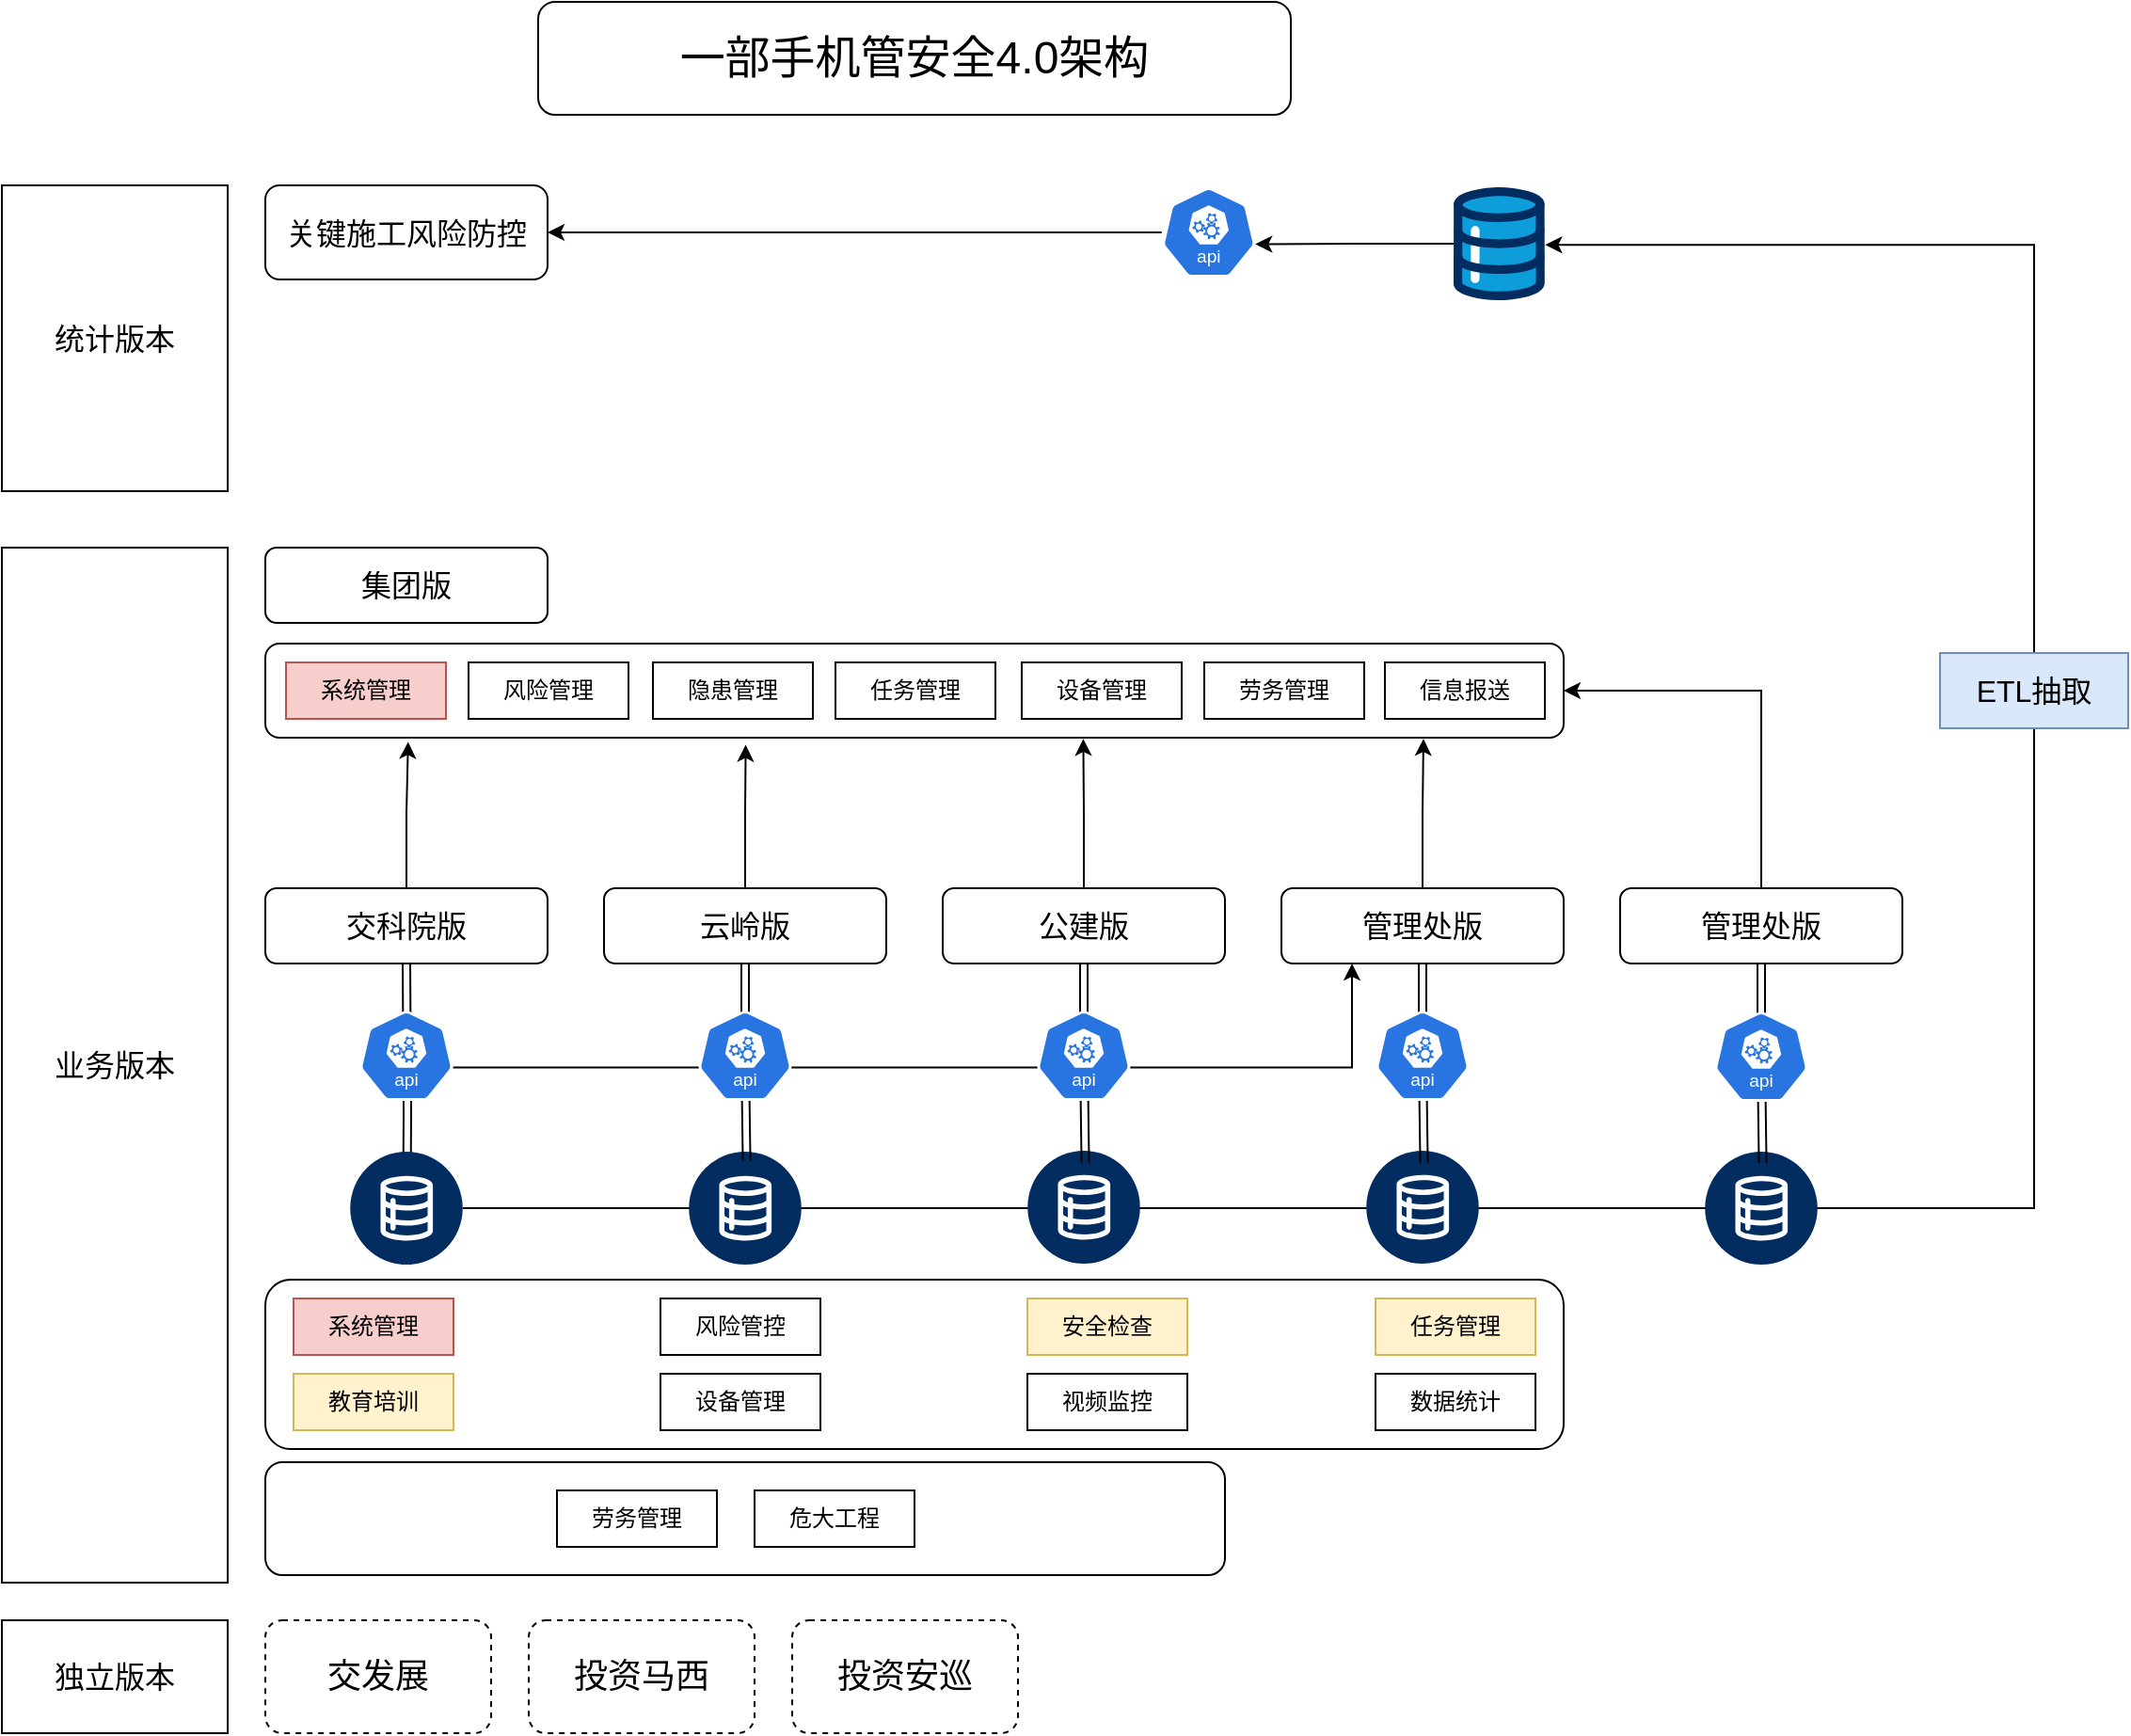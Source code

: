 <mxfile version="26.0.4">
  <diagram name="第 1 页" id="hRdyBuIe_j8G2PpD1SFF">
    <mxGraphModel dx="1050" dy="557" grid="1" gridSize="10" guides="1" tooltips="1" connect="1" arrows="1" fold="1" page="1" pageScale="1" pageWidth="827" pageHeight="1169" math="0" shadow="0">
      <root>
        <mxCell id="0" />
        <mxCell id="1" parent="0" />
        <mxCell id="npg-B8WdXjfn3l7shgS7-78" style="edgeStyle=orthogonalEdgeStyle;rounded=0;orthogonalLoop=1;jettySize=auto;html=1;entryX=1.006;entryY=0.51;entryDx=0;entryDy=0;entryPerimeter=0;" parent="1" source="npg-B8WdXjfn3l7shgS7-51" target="npg-B8WdXjfn3l7shgS7-77" edge="1">
          <mxGeometry relative="1" as="geometry">
            <Array as="points">
              <mxPoint x="1090" y="661" />
              <mxPoint x="1090" y="149" />
            </Array>
          </mxGeometry>
        </mxCell>
        <mxCell id="npg-B8WdXjfn3l7shgS7-1" value="&lt;font style=&quot;font-size: 24px;&quot;&gt;一部手机管安全4.0架构&lt;/font&gt;" style="rounded=1;whiteSpace=wrap;html=1;" parent="1" vertex="1">
          <mxGeometry x="295" y="20" width="400" height="60" as="geometry" />
        </mxCell>
        <mxCell id="npg-B8WdXjfn3l7shgS7-2" value="&lt;font style=&quot;font-size: 16px;&quot;&gt;云岭版&lt;/font&gt;" style="rounded=1;whiteSpace=wrap;html=1;" parent="1" vertex="1">
          <mxGeometry x="330" y="491" width="150" height="40" as="geometry" />
        </mxCell>
        <mxCell id="npg-B8WdXjfn3l7shgS7-3" value="&lt;font style=&quot;font-size: 16px;&quot;&gt;交科院版&lt;/font&gt;" style="rounded=1;whiteSpace=wrap;html=1;" parent="1" vertex="1">
          <mxGeometry x="150" y="491" width="150" height="40" as="geometry" />
        </mxCell>
        <mxCell id="npg-B8WdXjfn3l7shgS7-4" value="&lt;font style=&quot;font-size: 16px;&quot;&gt;公建版&lt;/font&gt;" style="rounded=1;whiteSpace=wrap;html=1;" parent="1" vertex="1">
          <mxGeometry x="510" y="491" width="150" height="40" as="geometry" />
        </mxCell>
        <mxCell id="npg-B8WdXjfn3l7shgS7-5" value="&lt;font style=&quot;font-size: 16px;&quot;&gt;管理处版&lt;/font&gt;" style="rounded=1;whiteSpace=wrap;html=1;" parent="1" vertex="1">
          <mxGeometry x="690" y="491" width="150" height="40" as="geometry" />
        </mxCell>
        <mxCell id="npg-B8WdXjfn3l7shgS7-6" value="&lt;font style=&quot;font-size: 18px;&quot;&gt;交发展&lt;/font&gt;" style="rounded=1;whiteSpace=wrap;html=1;dashed=1;" parent="1" vertex="1">
          <mxGeometry x="150" y="880" width="120" height="60" as="geometry" />
        </mxCell>
        <mxCell id="npg-B8WdXjfn3l7shgS7-7" value="&lt;font style=&quot;font-size: 18px;&quot;&gt;投资马西&lt;/font&gt;" style="rounded=1;whiteSpace=wrap;html=1;dashed=1;" parent="1" vertex="1">
          <mxGeometry x="290" y="880" width="120" height="60" as="geometry" />
        </mxCell>
        <mxCell id="npg-B8WdXjfn3l7shgS7-8" value="&lt;font style=&quot;font-size: 18px;&quot;&gt;投资安巡&lt;/font&gt;" style="rounded=1;whiteSpace=wrap;html=1;dashed=1;" parent="1" vertex="1">
          <mxGeometry x="430" y="880" width="120" height="60" as="geometry" />
        </mxCell>
        <mxCell id="npg-B8WdXjfn3l7shgS7-9" value="&lt;font style=&quot;font-size: 16px;&quot;&gt;集团版&lt;/font&gt;" style="rounded=1;whiteSpace=wrap;html=1;" parent="1" vertex="1">
          <mxGeometry x="150" y="310" width="150" height="40" as="geometry" />
        </mxCell>
        <mxCell id="npg-B8WdXjfn3l7shgS7-10" value="&lt;font style=&quot;font-size: 16px;&quot;&gt;关键施工风险防控&lt;/font&gt;" style="rounded=1;whiteSpace=wrap;html=1;" parent="1" vertex="1">
          <mxGeometry x="150" y="117.5" width="150" height="50" as="geometry" />
        </mxCell>
        <mxCell id="npg-B8WdXjfn3l7shgS7-13" value="&lt;font style=&quot;font-size: 16px;&quot;&gt;独立版本&lt;/font&gt;" style="rounded=0;whiteSpace=wrap;html=1;" parent="1" vertex="1">
          <mxGeometry x="10" y="880" width="120" height="60" as="geometry" />
        </mxCell>
        <mxCell id="npg-B8WdXjfn3l7shgS7-14" value="&lt;font style=&quot;font-size: 16px;&quot;&gt;业务版本&lt;/font&gt;" style="rounded=0;whiteSpace=wrap;html=1;" parent="1" vertex="1">
          <mxGeometry x="10" y="310" width="120" height="550" as="geometry" />
        </mxCell>
        <mxCell id="npg-B8WdXjfn3l7shgS7-15" value="&lt;font style=&quot;font-size: 16px;&quot;&gt;统计版本&lt;/font&gt;" style="rounded=0;whiteSpace=wrap;html=1;" parent="1" vertex="1">
          <mxGeometry x="10" y="117.5" width="120" height="162.5" as="geometry" />
        </mxCell>
        <mxCell id="npg-B8WdXjfn3l7shgS7-18" value="" style="rounded=1;whiteSpace=wrap;html=1;" parent="1" vertex="1">
          <mxGeometry x="150" y="699" width="690" height="90" as="geometry" />
        </mxCell>
        <mxCell id="npg-B8WdXjfn3l7shgS7-19" value="系统管理" style="rounded=0;whiteSpace=wrap;html=1;fillColor=#f8cecc;strokeColor=#b85450;" parent="1" vertex="1">
          <mxGeometry x="165" y="709" width="85" height="30" as="geometry" />
        </mxCell>
        <mxCell id="npg-B8WdXjfn3l7shgS7-20" value="风险管控" style="rounded=0;whiteSpace=wrap;html=1;" parent="1" vertex="1">
          <mxGeometry x="360" y="709" width="85" height="30" as="geometry" />
        </mxCell>
        <mxCell id="npg-B8WdXjfn3l7shgS7-32" value="" style="rounded=1;whiteSpace=wrap;html=1;" parent="1" vertex="1">
          <mxGeometry x="150" y="796" width="510" height="60" as="geometry" />
        </mxCell>
        <mxCell id="npg-B8WdXjfn3l7shgS7-22" value="危大工程" style="rounded=0;whiteSpace=wrap;html=1;" parent="1" vertex="1">
          <mxGeometry x="410" y="811" width="85" height="30" as="geometry" />
        </mxCell>
        <mxCell id="npg-B8WdXjfn3l7shgS7-23" value="安全检查" style="rounded=0;whiteSpace=wrap;html=1;fillColor=#fff2cc;strokeColor=#d6b656;" parent="1" vertex="1">
          <mxGeometry x="555" y="709" width="85" height="30" as="geometry" />
        </mxCell>
        <mxCell id="npg-B8WdXjfn3l7shgS7-24" value="任务管理" style="rounded=0;whiteSpace=wrap;html=1;fillColor=#fff2cc;strokeColor=#d6b656;" parent="1" vertex="1">
          <mxGeometry x="740" y="709" width="85" height="30" as="geometry" />
        </mxCell>
        <mxCell id="npg-B8WdXjfn3l7shgS7-25" value="劳务管理" style="rounded=0;whiteSpace=wrap;html=1;" parent="1" vertex="1">
          <mxGeometry x="305" y="811" width="85" height="30" as="geometry" />
        </mxCell>
        <mxCell id="npg-B8WdXjfn3l7shgS7-26" value="设备管理" style="rounded=0;whiteSpace=wrap;html=1;" parent="1" vertex="1">
          <mxGeometry x="360" y="749" width="85" height="30" as="geometry" />
        </mxCell>
        <mxCell id="npg-B8WdXjfn3l7shgS7-28" value="视频监控" style="rounded=0;whiteSpace=wrap;html=1;" parent="1" vertex="1">
          <mxGeometry x="555" y="749" width="85" height="30" as="geometry" />
        </mxCell>
        <mxCell id="npg-B8WdXjfn3l7shgS7-30" value="教育培训" style="rounded=0;whiteSpace=wrap;html=1;fillColor=#fff2cc;strokeColor=#d6b656;" parent="1" vertex="1">
          <mxGeometry x="165" y="749" width="85" height="30" as="geometry" />
        </mxCell>
        <mxCell id="npg-B8WdXjfn3l7shgS7-31" value="数据统计" style="rounded=0;whiteSpace=wrap;html=1;" parent="1" vertex="1">
          <mxGeometry x="740" y="749" width="85" height="30" as="geometry" />
        </mxCell>
        <mxCell id="npg-B8WdXjfn3l7shgS7-38" style="edgeStyle=orthogonalEdgeStyle;rounded=0;orthogonalLoop=1;jettySize=auto;html=1;exitX=0.5;exitY=1;exitDx=0;exitDy=0;shape=link;" parent="1" target="npg-B8WdXjfn3l7shgS7-3" edge="1">
          <mxGeometry relative="1" as="geometry">
            <mxPoint x="225" y="691" as="sourcePoint" />
          </mxGeometry>
        </mxCell>
        <mxCell id="npg-B8WdXjfn3l7shgS7-72" style="edgeStyle=orthogonalEdgeStyle;rounded=0;orthogonalLoop=1;jettySize=auto;html=1;exitX=0.995;exitY=0.63;exitDx=0;exitDy=0;exitPerimeter=0;entryX=0.25;entryY=1;entryDx=0;entryDy=0;" parent="1" source="npg-B8WdXjfn3l7shgS7-45" target="npg-B8WdXjfn3l7shgS7-5" edge="1">
          <mxGeometry relative="1" as="geometry" />
        </mxCell>
        <mxCell id="npg-B8WdXjfn3l7shgS7-45" value="" style="aspect=fixed;sketch=0;html=1;dashed=0;whitespace=wrap;verticalLabelPosition=bottom;verticalAlign=top;fillColor=#2875E2;strokeColor=#ffffff;points=[[0.005,0.63,0],[0.1,0.2,0],[0.9,0.2,0],[0.5,0,0],[0.995,0.63,0],[0.72,0.99,0],[0.5,1,0],[0.28,0.99,0]];shape=mxgraph.kubernetes.icon2;kubernetesLabel=1;prIcon=api" parent="1" vertex="1">
          <mxGeometry x="200" y="556" width="50" height="48" as="geometry" />
        </mxCell>
        <mxCell id="npg-B8WdXjfn3l7shgS7-51" value="" style="verticalLabelPosition=bottom;aspect=fixed;html=1;shape=mxgraph.salesforce.data2;" parent="1" vertex="1">
          <mxGeometry x="195" y="631" width="60" height="60" as="geometry" />
        </mxCell>
        <mxCell id="npg-B8WdXjfn3l7shgS7-52" value="" style="verticalLabelPosition=bottom;aspect=fixed;html=1;shape=mxgraph.salesforce.data2;" parent="1" vertex="1">
          <mxGeometry x="375" y="631" width="60" height="60" as="geometry" />
        </mxCell>
        <mxCell id="npg-B8WdXjfn3l7shgS7-53" value="" style="verticalLabelPosition=bottom;aspect=fixed;html=1;shape=mxgraph.salesforce.data2;" parent="1" vertex="1">
          <mxGeometry x="555" y="630.5" width="60" height="60" as="geometry" />
        </mxCell>
        <mxCell id="npg-B8WdXjfn3l7shgS7-54" value="" style="verticalLabelPosition=bottom;aspect=fixed;html=1;shape=mxgraph.salesforce.data2;" parent="1" vertex="1">
          <mxGeometry x="735" y="630.5" width="60" height="60" as="geometry" />
        </mxCell>
        <mxCell id="npg-B8WdXjfn3l7shgS7-56" value="" style="rounded=1;whiteSpace=wrap;html=1;" parent="1" vertex="1">
          <mxGeometry x="150" y="361" width="690" height="50" as="geometry" />
        </mxCell>
        <mxCell id="npg-B8WdXjfn3l7shgS7-57" value="系统管理" style="rounded=0;whiteSpace=wrap;html=1;fillColor=#f8cecc;strokeColor=#b85450;" parent="1" vertex="1">
          <mxGeometry x="161" y="371" width="85" height="30" as="geometry" />
        </mxCell>
        <mxCell id="npg-B8WdXjfn3l7shgS7-58" value="风险管理" style="rounded=0;whiteSpace=wrap;html=1;" parent="1" vertex="1">
          <mxGeometry x="258" y="371" width="85" height="30" as="geometry" />
        </mxCell>
        <mxCell id="npg-B8WdXjfn3l7shgS7-61" value="隐患管理" style="rounded=0;whiteSpace=wrap;html=1;" parent="1" vertex="1">
          <mxGeometry x="356" y="371" width="85" height="30" as="geometry" />
        </mxCell>
        <mxCell id="npg-B8WdXjfn3l7shgS7-62" value="任务管理" style="rounded=0;whiteSpace=wrap;html=1;" parent="1" vertex="1">
          <mxGeometry x="453" y="371" width="85" height="30" as="geometry" />
        </mxCell>
        <mxCell id="npg-B8WdXjfn3l7shgS7-63" value="劳务管理" style="rounded=0;whiteSpace=wrap;html=1;" parent="1" vertex="1">
          <mxGeometry x="649" y="371" width="85" height="30" as="geometry" />
        </mxCell>
        <mxCell id="npg-B8WdXjfn3l7shgS7-64" value="设备管理" style="rounded=0;whiteSpace=wrap;html=1;" parent="1" vertex="1">
          <mxGeometry x="552" y="371" width="85" height="30" as="geometry" />
        </mxCell>
        <mxCell id="npg-B8WdXjfn3l7shgS7-66" value="信息报送" style="rounded=0;whiteSpace=wrap;html=1;" parent="1" vertex="1">
          <mxGeometry x="745" y="371" width="85" height="30" as="geometry" />
        </mxCell>
        <mxCell id="npg-B8WdXjfn3l7shgS7-68" style="edgeStyle=orthogonalEdgeStyle;rounded=0;orthogonalLoop=1;jettySize=auto;html=1;exitX=0.5;exitY=1;exitDx=0;exitDy=0;entryX=0.513;entryY=0.08;entryDx=0;entryDy=0;entryPerimeter=0;shape=link;" parent="1" source="npg-B8WdXjfn3l7shgS7-2" target="npg-B8WdXjfn3l7shgS7-52" edge="1">
          <mxGeometry relative="1" as="geometry" />
        </mxCell>
        <mxCell id="npg-B8WdXjfn3l7shgS7-69" style="edgeStyle=orthogonalEdgeStyle;rounded=0;orthogonalLoop=1;jettySize=auto;html=1;exitX=0.5;exitY=1;exitDx=0;exitDy=0;entryX=0.513;entryY=0.102;entryDx=0;entryDy=0;entryPerimeter=0;shape=link;" parent="1" source="npg-B8WdXjfn3l7shgS7-4" target="npg-B8WdXjfn3l7shgS7-53" edge="1">
          <mxGeometry relative="1" as="geometry" />
        </mxCell>
        <mxCell id="npg-B8WdXjfn3l7shgS7-46" value="" style="aspect=fixed;sketch=0;html=1;dashed=0;whitespace=wrap;verticalLabelPosition=bottom;verticalAlign=top;fillColor=#2875E2;strokeColor=#ffffff;points=[[0.005,0.63,0],[0.1,0.2,0],[0.9,0.2,0],[0.5,0,0],[0.995,0.63,0],[0.72,0.99,0],[0.5,1,0],[0.28,0.99,0]];shape=mxgraph.kubernetes.icon2;kubernetesLabel=1;prIcon=api" parent="1" vertex="1">
          <mxGeometry x="380" y="556" width="50" height="48" as="geometry" />
        </mxCell>
        <mxCell id="npg-B8WdXjfn3l7shgS7-70" style="edgeStyle=orthogonalEdgeStyle;rounded=0;orthogonalLoop=1;jettySize=auto;html=1;exitX=0.5;exitY=1;exitDx=0;exitDy=0;entryX=0.513;entryY=0.102;entryDx=0;entryDy=0;entryPerimeter=0;shape=link;" parent="1" source="npg-B8WdXjfn3l7shgS7-5" target="npg-B8WdXjfn3l7shgS7-54" edge="1">
          <mxGeometry relative="1" as="geometry" />
        </mxCell>
        <mxCell id="npg-B8WdXjfn3l7shgS7-47" value="" style="aspect=fixed;sketch=0;html=1;dashed=0;whitespace=wrap;verticalLabelPosition=bottom;verticalAlign=top;fillColor=#2875E2;strokeColor=#ffffff;points=[[0.005,0.63,0],[0.1,0.2,0],[0.9,0.2,0],[0.5,0,0],[0.995,0.63,0],[0.72,0.99,0],[0.5,1,0],[0.28,0.99,0]];shape=mxgraph.kubernetes.icon2;kubernetesLabel=1;prIcon=api" parent="1" vertex="1">
          <mxGeometry x="560" y="556" width="50" height="48" as="geometry" />
        </mxCell>
        <mxCell id="npg-B8WdXjfn3l7shgS7-48" value="" style="aspect=fixed;sketch=0;html=1;dashed=0;whitespace=wrap;verticalLabelPosition=bottom;verticalAlign=top;fillColor=#2875E2;strokeColor=#ffffff;points=[[0.005,0.63,0],[0.1,0.2,0],[0.9,0.2,0],[0.5,0,0],[0.995,0.63,0],[0.72,0.99,0],[0.5,1,0],[0.28,0.99,0]];shape=mxgraph.kubernetes.icon2;kubernetesLabel=1;prIcon=api" parent="1" vertex="1">
          <mxGeometry x="740" y="556" width="50" height="48" as="geometry" />
        </mxCell>
        <mxCell id="npg-B8WdXjfn3l7shgS7-73" style="edgeStyle=orthogonalEdgeStyle;rounded=0;orthogonalLoop=1;jettySize=auto;html=1;entryX=0.11;entryY=1.044;entryDx=0;entryDy=0;entryPerimeter=0;" parent="1" source="npg-B8WdXjfn3l7shgS7-3" target="npg-B8WdXjfn3l7shgS7-56" edge="1">
          <mxGeometry relative="1" as="geometry" />
        </mxCell>
        <mxCell id="npg-B8WdXjfn3l7shgS7-74" style="edgeStyle=orthogonalEdgeStyle;rounded=0;orthogonalLoop=1;jettySize=auto;html=1;entryX=0.37;entryY=1.076;entryDx=0;entryDy=0;entryPerimeter=0;" parent="1" source="npg-B8WdXjfn3l7shgS7-2" target="npg-B8WdXjfn3l7shgS7-56" edge="1">
          <mxGeometry relative="1" as="geometry" />
        </mxCell>
        <mxCell id="npg-B8WdXjfn3l7shgS7-75" style="edgeStyle=orthogonalEdgeStyle;rounded=0;orthogonalLoop=1;jettySize=auto;html=1;entryX=0.63;entryY=1.012;entryDx=0;entryDy=0;entryPerimeter=0;" parent="1" source="npg-B8WdXjfn3l7shgS7-4" target="npg-B8WdXjfn3l7shgS7-56" edge="1">
          <mxGeometry relative="1" as="geometry" />
        </mxCell>
        <mxCell id="npg-B8WdXjfn3l7shgS7-76" style="edgeStyle=orthogonalEdgeStyle;rounded=0;orthogonalLoop=1;jettySize=auto;html=1;entryX=0.892;entryY=1.012;entryDx=0;entryDy=0;entryPerimeter=0;" parent="1" source="npg-B8WdXjfn3l7shgS7-5" target="npg-B8WdXjfn3l7shgS7-56" edge="1">
          <mxGeometry relative="1" as="geometry" />
        </mxCell>
        <mxCell id="npg-B8WdXjfn3l7shgS7-77" value="" style="verticalLabelPosition=bottom;aspect=fixed;html=1;shape=mxgraph.salesforce.data;" parent="1" vertex="1">
          <mxGeometry x="781.4" y="118.5" width="48.6" height="60" as="geometry" />
        </mxCell>
        <mxCell id="npg-B8WdXjfn3l7shgS7-79" value="&lt;font style=&quot;font-size: 16px;&quot;&gt;ETL抽取&lt;/font&gt;" style="rounded=0;whiteSpace=wrap;html=1;fillColor=#dae8fc;strokeColor=#6c8ebf;" parent="1" vertex="1">
          <mxGeometry x="1040" y="366" width="100" height="40" as="geometry" />
        </mxCell>
        <mxCell id="npg-B8WdXjfn3l7shgS7-82" style="edgeStyle=orthogonalEdgeStyle;rounded=0;orthogonalLoop=1;jettySize=auto;html=1;entryX=1;entryY=0.5;entryDx=0;entryDy=0;" parent="1" source="npg-B8WdXjfn3l7shgS7-80" target="npg-B8WdXjfn3l7shgS7-10" edge="1">
          <mxGeometry relative="1" as="geometry" />
        </mxCell>
        <mxCell id="npg-B8WdXjfn3l7shgS7-80" value="" style="aspect=fixed;sketch=0;html=1;dashed=0;whitespace=wrap;verticalLabelPosition=bottom;verticalAlign=top;fillColor=#2875E2;strokeColor=#ffffff;points=[[0.005,0.63,0],[0.1,0.2,0],[0.9,0.2,0],[0.5,0,0],[0.995,0.63,0],[0.72,0.99,0],[0.5,1,0],[0.28,0.99,0]];shape=mxgraph.kubernetes.icon2;kubernetesLabel=1;prIcon=api" parent="1" vertex="1">
          <mxGeometry x="626.4" y="118.5" width="50" height="48" as="geometry" />
        </mxCell>
        <mxCell id="npg-B8WdXjfn3l7shgS7-83" style="edgeStyle=orthogonalEdgeStyle;rounded=0;orthogonalLoop=1;jettySize=auto;html=1;entryX=0.995;entryY=0.63;entryDx=0;entryDy=0;entryPerimeter=0;" parent="1" source="npg-B8WdXjfn3l7shgS7-77" target="npg-B8WdXjfn3l7shgS7-80" edge="1">
          <mxGeometry relative="1" as="geometry" />
        </mxCell>
        <mxCell id="crEHzCxk1i2KfvFw_bIs-9" style="edgeStyle=orthogonalEdgeStyle;rounded=0;orthogonalLoop=1;jettySize=auto;html=1;exitX=0.5;exitY=0;exitDx=0;exitDy=0;entryX=1;entryY=0.5;entryDx=0;entryDy=0;" edge="1" parent="1" source="crEHzCxk1i2KfvFw_bIs-5" target="npg-B8WdXjfn3l7shgS7-56">
          <mxGeometry relative="1" as="geometry" />
        </mxCell>
        <mxCell id="crEHzCxk1i2KfvFw_bIs-5" value="&lt;font style=&quot;font-size: 16px;&quot;&gt;管理处版&lt;/font&gt;" style="rounded=1;whiteSpace=wrap;html=1;" vertex="1" parent="1">
          <mxGeometry x="870" y="491" width="150" height="40" as="geometry" />
        </mxCell>
        <mxCell id="crEHzCxk1i2KfvFw_bIs-6" value="" style="verticalLabelPosition=bottom;aspect=fixed;html=1;shape=mxgraph.salesforce.data2;" vertex="1" parent="1">
          <mxGeometry x="915" y="631" width="60" height="60" as="geometry" />
        </mxCell>
        <mxCell id="crEHzCxk1i2KfvFw_bIs-7" style="edgeStyle=orthogonalEdgeStyle;rounded=0;orthogonalLoop=1;jettySize=auto;html=1;exitX=0.5;exitY=1;exitDx=0;exitDy=0;entryX=0.513;entryY=0.102;entryDx=0;entryDy=0;entryPerimeter=0;shape=link;" edge="1" parent="1" source="crEHzCxk1i2KfvFw_bIs-5" target="crEHzCxk1i2KfvFw_bIs-6">
          <mxGeometry relative="1" as="geometry" />
        </mxCell>
        <mxCell id="crEHzCxk1i2KfvFw_bIs-8" value="" style="aspect=fixed;sketch=0;html=1;dashed=0;whitespace=wrap;verticalLabelPosition=bottom;verticalAlign=top;fillColor=#2875E2;strokeColor=#ffffff;points=[[0.005,0.63,0],[0.1,0.2,0],[0.9,0.2,0],[0.5,0,0],[0.995,0.63,0],[0.72,0.99,0],[0.5,1,0],[0.28,0.99,0]];shape=mxgraph.kubernetes.icon2;kubernetesLabel=1;prIcon=api" vertex="1" parent="1">
          <mxGeometry x="920" y="556.5" width="50" height="48" as="geometry" />
        </mxCell>
      </root>
    </mxGraphModel>
  </diagram>
</mxfile>

